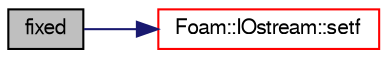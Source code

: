 digraph "fixed"
{
  bgcolor="transparent";
  edge [fontname="FreeSans",fontsize="10",labelfontname="FreeSans",labelfontsize="10"];
  node [fontname="FreeSans",fontsize="10",shape=record];
  rankdir="LR";
  Node21335 [label="fixed",height=0.2,width=0.4,color="black", fillcolor="grey75", style="filled", fontcolor="black"];
  Node21335 -> Node21336 [color="midnightblue",fontsize="10",style="solid",fontname="FreeSans"];
  Node21336 [label="Foam::IOstream::setf",height=0.2,width=0.4,color="red",URL="$a26226.html#a1666889b5cd4293d18eace0e70fa8a7a",tooltip="Set flags of stream. "];
}
